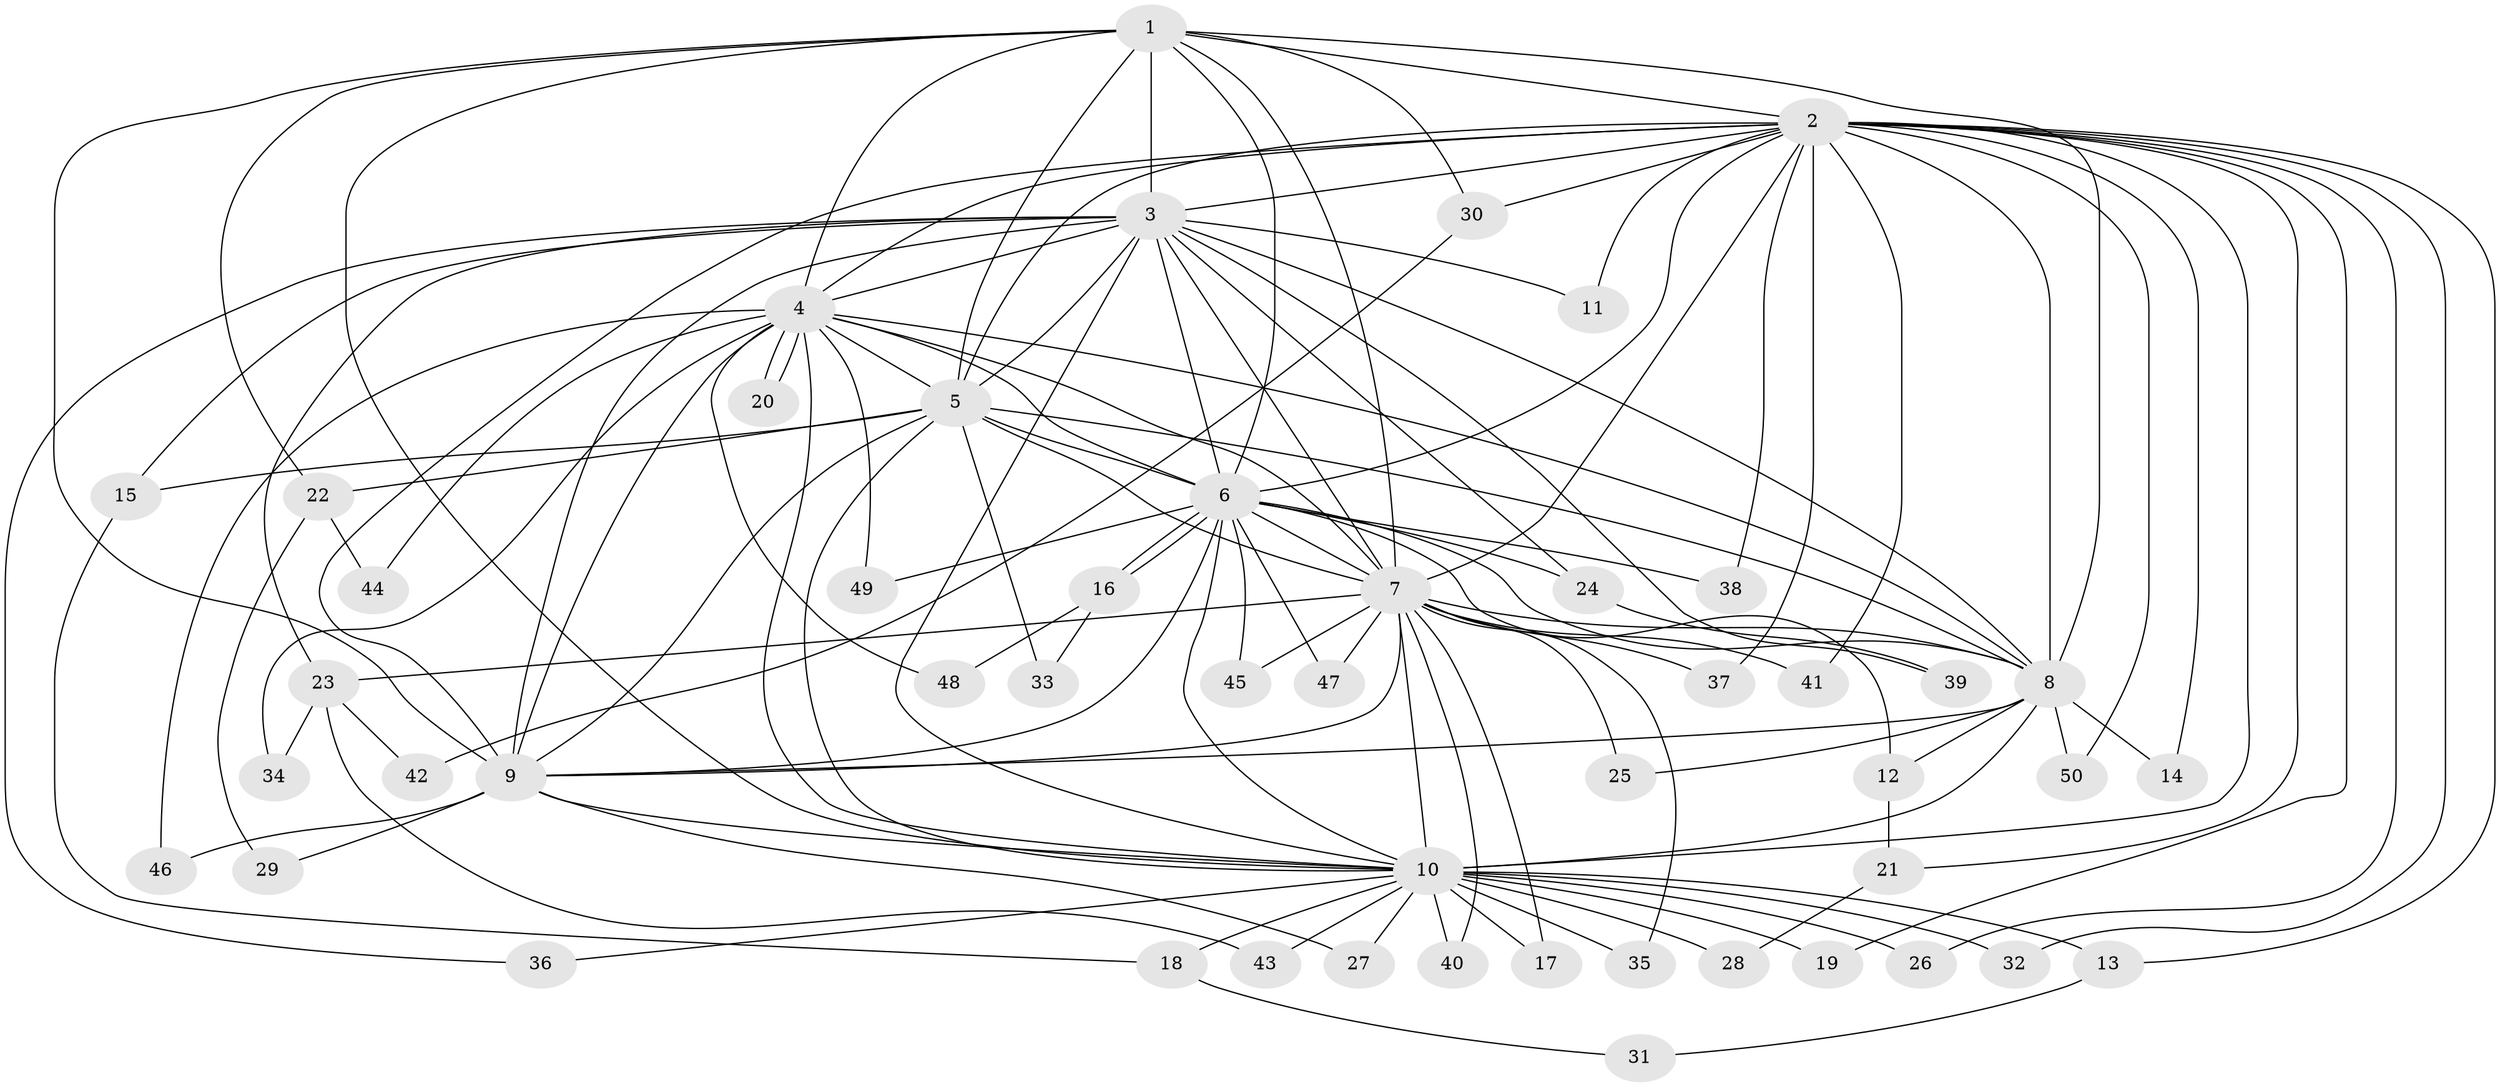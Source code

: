 // Generated by graph-tools (version 1.1) at 2025/49/03/09/25 03:49:44]
// undirected, 50 vertices, 125 edges
graph export_dot {
graph [start="1"]
  node [color=gray90,style=filled];
  1;
  2;
  3;
  4;
  5;
  6;
  7;
  8;
  9;
  10;
  11;
  12;
  13;
  14;
  15;
  16;
  17;
  18;
  19;
  20;
  21;
  22;
  23;
  24;
  25;
  26;
  27;
  28;
  29;
  30;
  31;
  32;
  33;
  34;
  35;
  36;
  37;
  38;
  39;
  40;
  41;
  42;
  43;
  44;
  45;
  46;
  47;
  48;
  49;
  50;
  1 -- 2;
  1 -- 3;
  1 -- 4;
  1 -- 5;
  1 -- 6;
  1 -- 7;
  1 -- 8;
  1 -- 9;
  1 -- 10;
  1 -- 22;
  1 -- 30;
  2 -- 3;
  2 -- 4;
  2 -- 5;
  2 -- 6;
  2 -- 7;
  2 -- 8;
  2 -- 9;
  2 -- 10;
  2 -- 11;
  2 -- 13;
  2 -- 14;
  2 -- 19;
  2 -- 21;
  2 -- 26;
  2 -- 30;
  2 -- 32;
  2 -- 37;
  2 -- 38;
  2 -- 41;
  2 -- 50;
  3 -- 4;
  3 -- 5;
  3 -- 6;
  3 -- 7;
  3 -- 8;
  3 -- 9;
  3 -- 10;
  3 -- 11;
  3 -- 15;
  3 -- 23;
  3 -- 24;
  3 -- 36;
  3 -- 39;
  4 -- 5;
  4 -- 6;
  4 -- 7;
  4 -- 8;
  4 -- 9;
  4 -- 10;
  4 -- 20;
  4 -- 20;
  4 -- 34;
  4 -- 44;
  4 -- 46;
  4 -- 48;
  4 -- 49;
  5 -- 6;
  5 -- 7;
  5 -- 8;
  5 -- 9;
  5 -- 10;
  5 -- 15;
  5 -- 22;
  5 -- 33;
  6 -- 7;
  6 -- 8;
  6 -- 9;
  6 -- 10;
  6 -- 12;
  6 -- 16;
  6 -- 16;
  6 -- 24;
  6 -- 38;
  6 -- 45;
  6 -- 47;
  6 -- 49;
  7 -- 8;
  7 -- 9;
  7 -- 10;
  7 -- 17;
  7 -- 23;
  7 -- 25;
  7 -- 35;
  7 -- 37;
  7 -- 40;
  7 -- 41;
  7 -- 45;
  7 -- 47;
  8 -- 9;
  8 -- 10;
  8 -- 12;
  8 -- 14;
  8 -- 25;
  8 -- 50;
  9 -- 10;
  9 -- 27;
  9 -- 29;
  9 -- 46;
  10 -- 13;
  10 -- 17;
  10 -- 18;
  10 -- 19;
  10 -- 26;
  10 -- 27;
  10 -- 28;
  10 -- 32;
  10 -- 35;
  10 -- 36;
  10 -- 40;
  10 -- 43;
  12 -- 21;
  13 -- 31;
  15 -- 18;
  16 -- 33;
  16 -- 48;
  18 -- 31;
  21 -- 28;
  22 -- 29;
  22 -- 44;
  23 -- 34;
  23 -- 42;
  23 -- 43;
  24 -- 39;
  30 -- 42;
}

